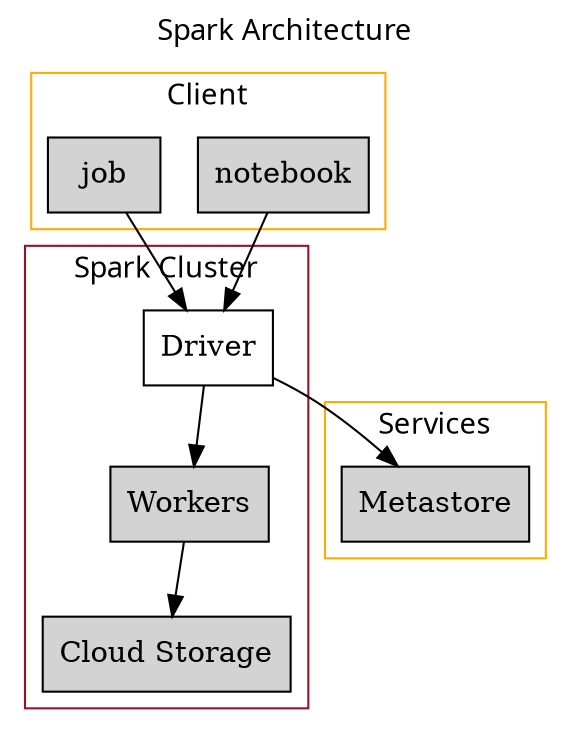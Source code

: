 digraph G {
	labelloc="t";
    	label="Spark Architecture";
 	rankdir=TB;
	graph [fontsize=14 fontname="Verdana" compound=true];	
    	node [shape=box]
    	compound=true
	// Color Palette
	// "#1B3139" = Dark Navy
	// "#FF3621" = Innovation Orange
	// "#1C4856" = Deep Blue
	// "#00B379" =  Jade
	// "#FFAB00" = GoldenRod
	// "#98102A" = Maroon
	// style = filled = full box color fill
	// node [style =filled]; Border color
	subgraph cluster_0 {
		label = "Client";
		node [style=filled];
		color= "#FFAB00";
		//node [style=filled,color=white];
		notebook, job;					}
                {notebook, job} -> Driver;
	subgraph cluster_1 {
		node [style=filled];
		//style = filled;
		label = "Spark Cluster";
		color= "#98102A" ;
		Driver, Workers, "Cloud Storage";
//{rank = same; Driver; hiveserver2; metastore; Compiler; Optimizer;}		
      	      	Driver -> Workers;
		Workers -> "Cloud Storage";
      	}
		//Driver -> {Yarn MapReduce Compiler Optimizer}
	subgraph cluster_2 {
		label = "Services";
		//style=filled;
                color= "#FFAB00"
                //node [style=filled,color=white];
		node [style=filled];
		Metastore; 
		//{rank = same; HDFS; Yarn;}
}		


		Driver -> Metastore;
                //{rank = same; Driver; hiveserver2; metastore; Compiler; Optimizer;}
                // {rank = same; MapReduce; Yarn;}		
		
}